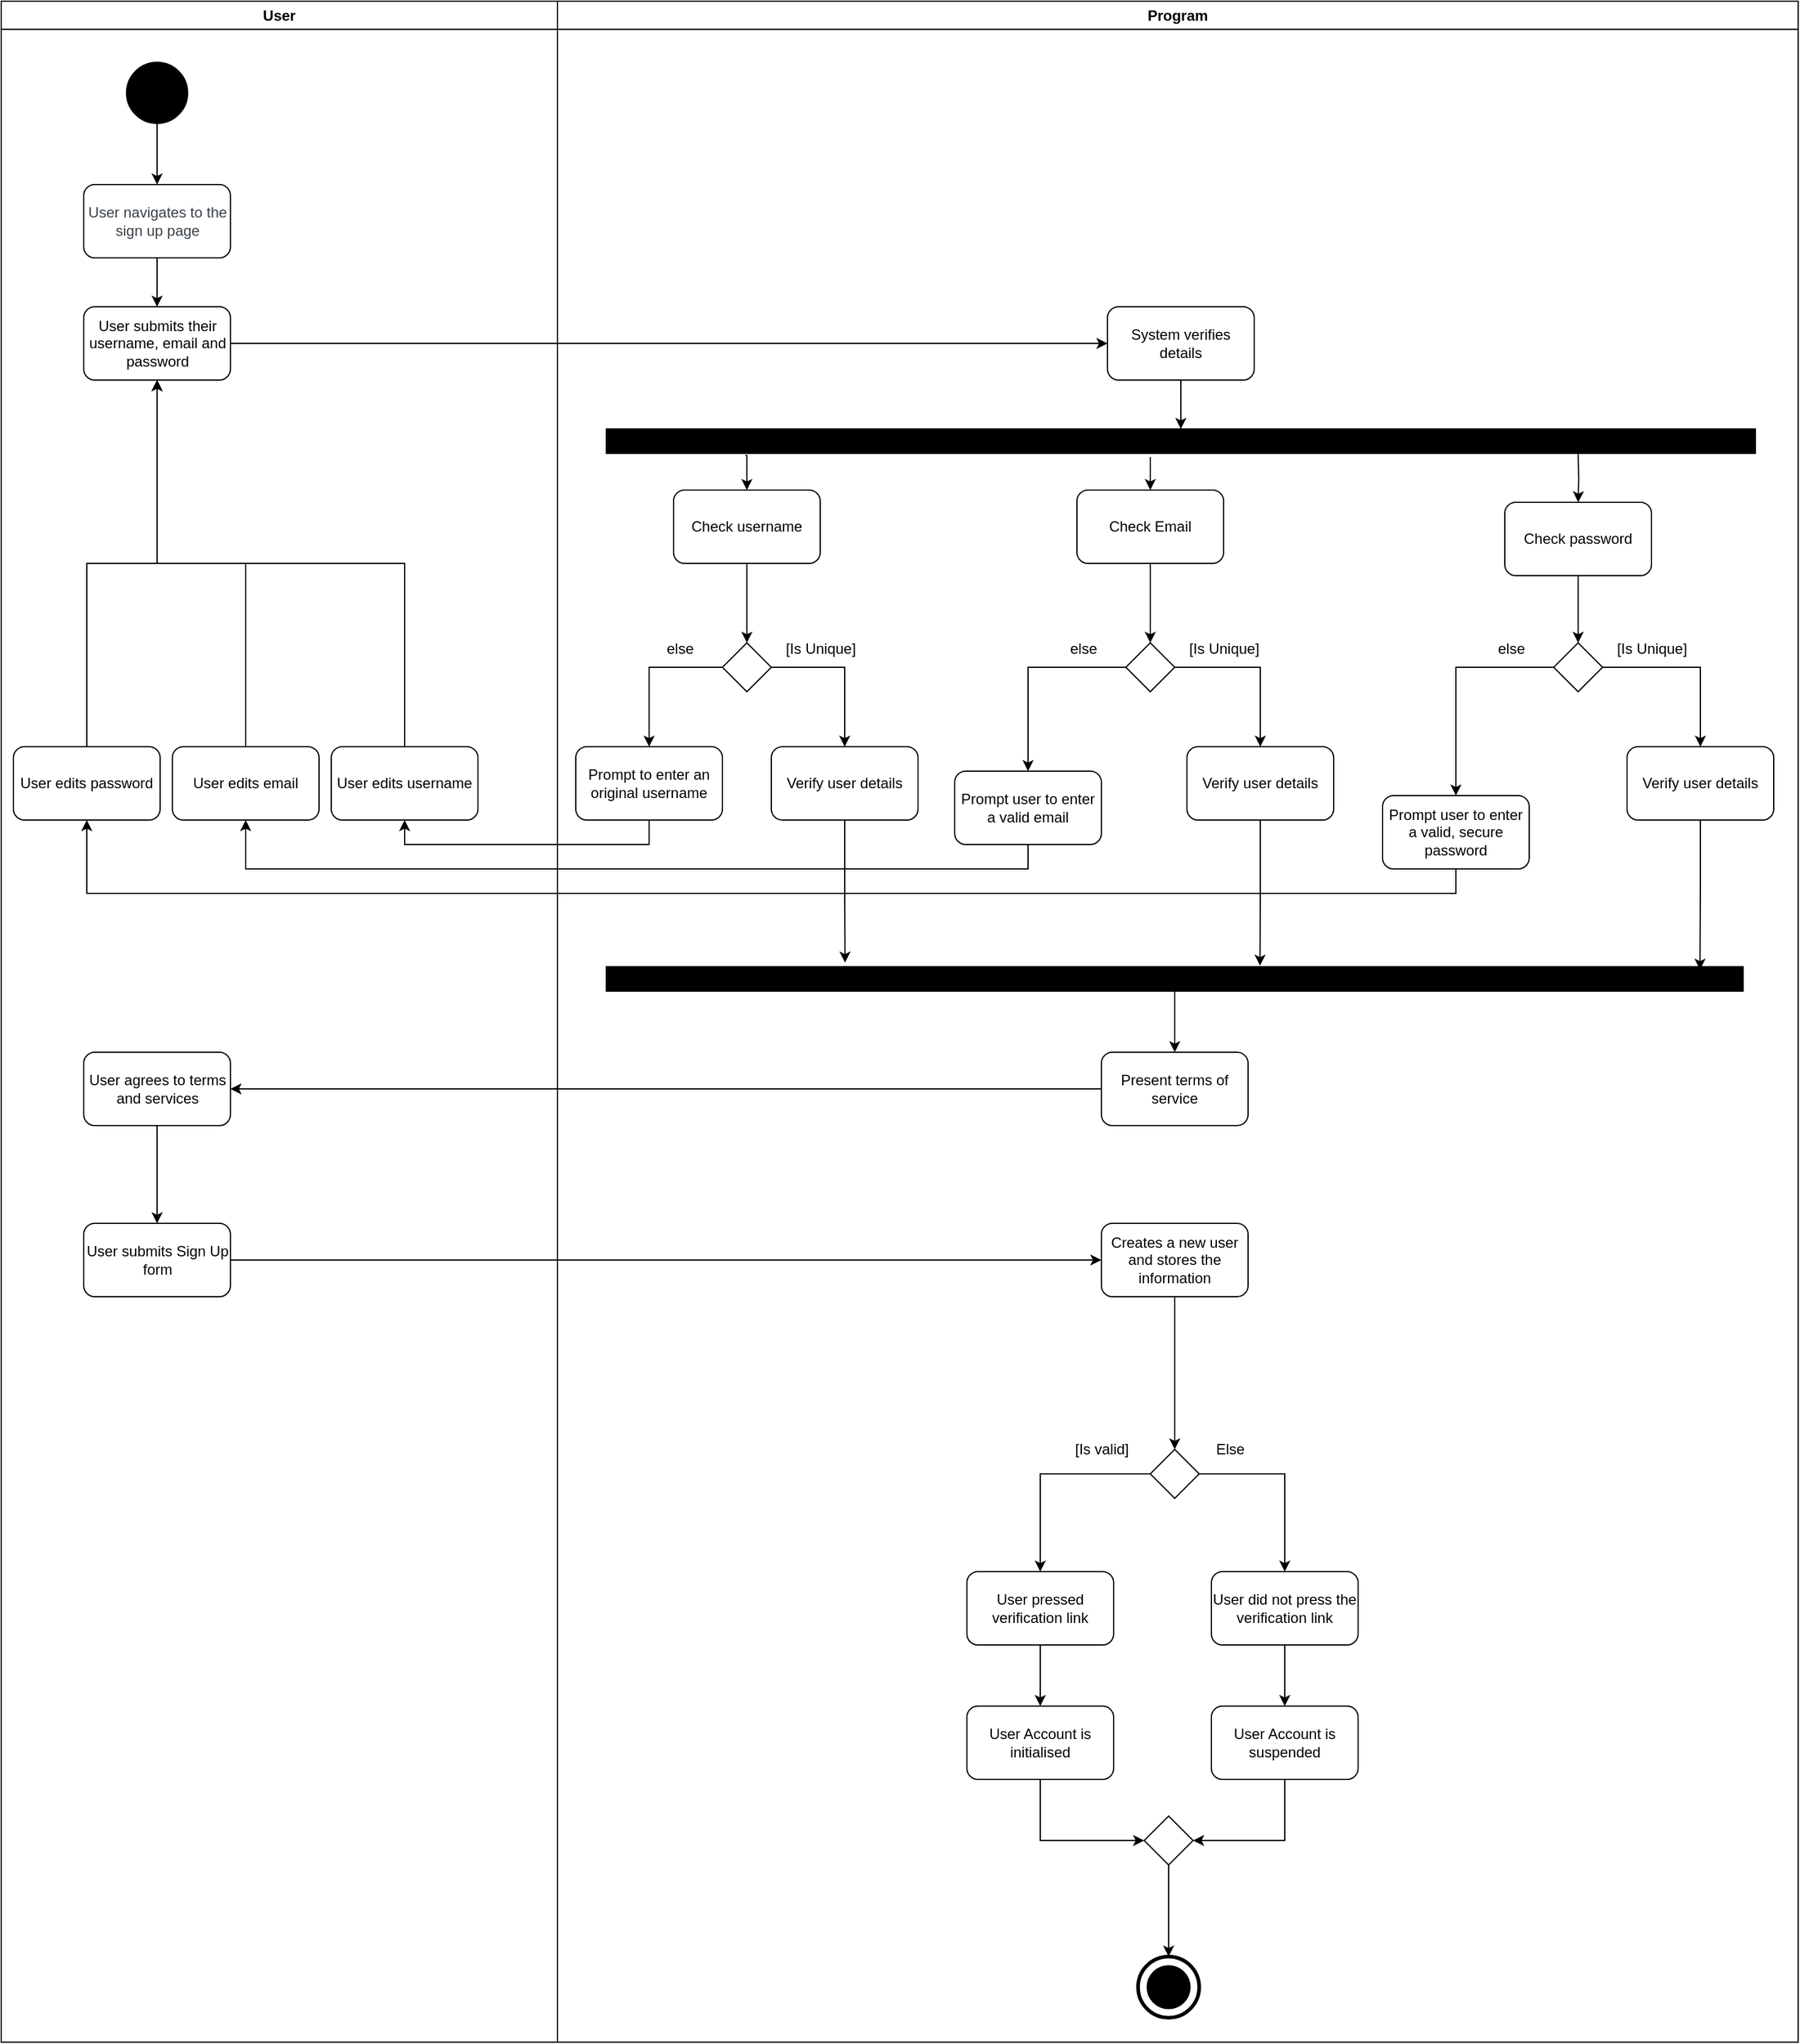 <mxfile version="24.4.4" type="device">
  <diagram name="Page-1" id="mfnypvU7JTdG7bWMHGOg">
    <mxGraphModel dx="2796" dy="868" grid="1" gridSize="10" guides="1" tooltips="1" connect="1" arrows="1" fold="1" page="1" pageScale="1" pageWidth="827" pageHeight="1169" math="0" shadow="0">
      <root>
        <mxCell id="0" />
        <mxCell id="1" parent="0" />
        <mxCell id="zPg9-DdeoBqVfjQdLSbW-1" value="User" style="swimlane;whiteSpace=wrap;html=1;" parent="1" vertex="1">
          <mxGeometry x="-170" y="10" width="455" height="1670" as="geometry" />
        </mxCell>
        <mxCell id="zPg9-DdeoBqVfjQdLSbW-2" value="" style="edgeStyle=orthogonalEdgeStyle;rounded=0;orthogonalLoop=1;jettySize=auto;html=1;" parent="zPg9-DdeoBqVfjQdLSbW-1" source="zPg9-DdeoBqVfjQdLSbW-3" target="zPg9-DdeoBqVfjQdLSbW-6" edge="1">
          <mxGeometry relative="1" as="geometry" />
        </mxCell>
        <mxCell id="zPg9-DdeoBqVfjQdLSbW-3" value="&lt;span data-lucid-content=&quot;{&amp;quot;t&amp;quot;:&amp;quot;User navigates to the sign up page&amp;quot;,&amp;quot;m&amp;quot;:[{&amp;quot;s&amp;quot;:0,&amp;quot;n&amp;quot;:&amp;quot;s&amp;quot;,&amp;quot;v&amp;quot;:22.222,&amp;quot;e&amp;quot;:34},{&amp;quot;s&amp;quot;:0,&amp;quot;n&amp;quot;:&amp;quot;fsp&amp;quot;,&amp;quot;v&amp;quot;:&amp;quot;ss_presetShapeStyle1_textStyle&amp;quot;,&amp;quot;e&amp;quot;:34},{&amp;quot;s&amp;quot;:0,&amp;quot;n&amp;quot;:&amp;quot;fsp2&amp;quot;,&amp;quot;v&amp;quot;:&amp;quot;ss_presetShapeStyle1_textStyle&amp;quot;,&amp;quot;e&amp;quot;:34}]}&quot; data-lucid-type=&quot;application/vnd.lucid.text&quot;&gt;&lt;span style=&quot;color: rgb(58, 65, 74);&quot;&gt;&lt;font style=&quot;font-size: 12px;&quot;&gt;User navigates to the sign up page&lt;/font&gt;&lt;/span&gt;&lt;/span&gt;" style="rounded=1;whiteSpace=wrap;html=1;" parent="zPg9-DdeoBqVfjQdLSbW-1" vertex="1">
          <mxGeometry x="67.5" y="150" width="120" height="60" as="geometry" />
        </mxCell>
        <mxCell id="zPg9-DdeoBqVfjQdLSbW-4" value="" style="edgeStyle=orthogonalEdgeStyle;rounded=0;orthogonalLoop=1;jettySize=auto;html=1;" parent="zPg9-DdeoBqVfjQdLSbW-1" source="zPg9-DdeoBqVfjQdLSbW-5" target="zPg9-DdeoBqVfjQdLSbW-3" edge="1">
          <mxGeometry relative="1" as="geometry" />
        </mxCell>
        <mxCell id="zPg9-DdeoBqVfjQdLSbW-5" value="" style="ellipse;whiteSpace=wrap;html=1;aspect=fixed;fillColor=#000000;" parent="zPg9-DdeoBqVfjQdLSbW-1" vertex="1">
          <mxGeometry x="102.5" y="50" width="50" height="50" as="geometry" />
        </mxCell>
        <mxCell id="zPg9-DdeoBqVfjQdLSbW-6" value="User submits their username, email and password" style="rounded=1;whiteSpace=wrap;html=1;" parent="zPg9-DdeoBqVfjQdLSbW-1" vertex="1">
          <mxGeometry x="67.5" y="250" width="120" height="60" as="geometry" />
        </mxCell>
        <mxCell id="zPg9-DdeoBqVfjQdLSbW-166" value="" style="edgeStyle=orthogonalEdgeStyle;rounded=0;orthogonalLoop=1;jettySize=auto;html=1;" parent="zPg9-DdeoBqVfjQdLSbW-1" source="zPg9-DdeoBqVfjQdLSbW-163" target="zPg9-DdeoBqVfjQdLSbW-165" edge="1">
          <mxGeometry relative="1" as="geometry" />
        </mxCell>
        <mxCell id="zPg9-DdeoBqVfjQdLSbW-163" value="User agrees to terms and services" style="rounded=1;whiteSpace=wrap;html=1;" parent="zPg9-DdeoBqVfjQdLSbW-1" vertex="1">
          <mxGeometry x="67.5" y="860" width="120" height="60" as="geometry" />
        </mxCell>
        <mxCell id="zPg9-DdeoBqVfjQdLSbW-165" value="User submits Sign Up form" style="rounded=1;whiteSpace=wrap;html=1;" parent="zPg9-DdeoBqVfjQdLSbW-1" vertex="1">
          <mxGeometry x="67.5" y="1000" width="120" height="60" as="geometry" />
        </mxCell>
        <mxCell id="zPg9-DdeoBqVfjQdLSbW-208" style="edgeStyle=orthogonalEdgeStyle;rounded=0;orthogonalLoop=1;jettySize=auto;html=1;exitX=0.5;exitY=0;exitDx=0;exitDy=0;entryX=0.5;entryY=1;entryDx=0;entryDy=0;" parent="zPg9-DdeoBqVfjQdLSbW-1" source="zPg9-DdeoBqVfjQdLSbW-188" target="zPg9-DdeoBqVfjQdLSbW-6" edge="1">
          <mxGeometry relative="1" as="geometry">
            <mxPoint x="240" y="380" as="targetPoint" />
          </mxGeometry>
        </mxCell>
        <mxCell id="zPg9-DdeoBqVfjQdLSbW-188" value="User edits username" style="rounded=1;whiteSpace=wrap;html=1;" parent="zPg9-DdeoBqVfjQdLSbW-1" vertex="1">
          <mxGeometry x="270" y="610" width="120" height="60" as="geometry" />
        </mxCell>
        <mxCell id="zPg9-DdeoBqVfjQdLSbW-207" style="edgeStyle=orthogonalEdgeStyle;rounded=0;orthogonalLoop=1;jettySize=auto;html=1;exitX=0.5;exitY=0;exitDx=0;exitDy=0;" parent="zPg9-DdeoBqVfjQdLSbW-1" source="zPg9-DdeoBqVfjQdLSbW-191" target="zPg9-DdeoBqVfjQdLSbW-6" edge="1">
          <mxGeometry relative="1" as="geometry">
            <mxPoint x="130" y="310" as="targetPoint" />
          </mxGeometry>
        </mxCell>
        <mxCell id="zPg9-DdeoBqVfjQdLSbW-191" value="User edits email" style="rounded=1;whiteSpace=wrap;html=1;" parent="zPg9-DdeoBqVfjQdLSbW-1" vertex="1">
          <mxGeometry x="140" y="610" width="120" height="60" as="geometry" />
        </mxCell>
        <mxCell id="zPg9-DdeoBqVfjQdLSbW-206" style="edgeStyle=orthogonalEdgeStyle;rounded=0;orthogonalLoop=1;jettySize=auto;html=1;exitX=0.5;exitY=0;exitDx=0;exitDy=0;entryX=0.5;entryY=1;entryDx=0;entryDy=0;" parent="zPg9-DdeoBqVfjQdLSbW-1" source="zPg9-DdeoBqVfjQdLSbW-203" target="zPg9-DdeoBqVfjQdLSbW-6" edge="1">
          <mxGeometry relative="1" as="geometry" />
        </mxCell>
        <mxCell id="zPg9-DdeoBqVfjQdLSbW-203" value="User edits password" style="rounded=1;whiteSpace=wrap;html=1;" parent="zPg9-DdeoBqVfjQdLSbW-1" vertex="1">
          <mxGeometry x="10" y="610" width="120" height="60" as="geometry" />
        </mxCell>
        <mxCell id="zPg9-DdeoBqVfjQdLSbW-10" value="Program" style="swimlane;whiteSpace=wrap;html=1;" parent="1" vertex="1">
          <mxGeometry x="285" y="10" width="1015" height="1670" as="geometry" />
        </mxCell>
        <mxCell id="zPg9-DdeoBqVfjQdLSbW-49" style="edgeStyle=orthogonalEdgeStyle;rounded=0;orthogonalLoop=1;jettySize=auto;html=1;exitX=0;exitY=0.5;exitDx=0;exitDy=0;entryX=0.5;entryY=0;entryDx=0;entryDy=0;" parent="zPg9-DdeoBqVfjQdLSbW-10" source="zPg9-DdeoBqVfjQdLSbW-32" target="zPg9-DdeoBqVfjQdLSbW-35" edge="1">
          <mxGeometry relative="1" as="geometry">
            <mxPoint x="75" y="575" as="targetPoint" />
          </mxGeometry>
        </mxCell>
        <mxCell id="zPg9-DdeoBqVfjQdLSbW-50" style="edgeStyle=orthogonalEdgeStyle;rounded=0;orthogonalLoop=1;jettySize=auto;html=1;exitX=1;exitY=0.5;exitDx=0;exitDy=0;entryX=0.5;entryY=0;entryDx=0;entryDy=0;" parent="zPg9-DdeoBqVfjQdLSbW-10" source="zPg9-DdeoBqVfjQdLSbW-32" target="zPg9-DdeoBqVfjQdLSbW-40" edge="1">
          <mxGeometry relative="1" as="geometry" />
        </mxCell>
        <mxCell id="zPg9-DdeoBqVfjQdLSbW-32" value="" style="rhombus;whiteSpace=wrap;html=1;" parent="zPg9-DdeoBqVfjQdLSbW-10" vertex="1">
          <mxGeometry x="135" y="525" width="40" height="40" as="geometry" />
        </mxCell>
        <mxCell id="zPg9-DdeoBqVfjQdLSbW-134" style="edgeStyle=orthogonalEdgeStyle;rounded=0;orthogonalLoop=1;jettySize=auto;html=1;exitX=0;exitY=0.5;exitDx=0;exitDy=0;" parent="zPg9-DdeoBqVfjQdLSbW-10" source="zPg9-DdeoBqVfjQdLSbW-44" target="zPg9-DdeoBqVfjQdLSbW-133" edge="1">
          <mxGeometry relative="1" as="geometry" />
        </mxCell>
        <mxCell id="zPg9-DdeoBqVfjQdLSbW-136" style="edgeStyle=orthogonalEdgeStyle;rounded=0;orthogonalLoop=1;jettySize=auto;html=1;exitX=1;exitY=0.5;exitDx=0;exitDy=0;entryX=0.5;entryY=0;entryDx=0;entryDy=0;" parent="zPg9-DdeoBqVfjQdLSbW-10" source="zPg9-DdeoBqVfjQdLSbW-44" target="zPg9-DdeoBqVfjQdLSbW-135" edge="1">
          <mxGeometry relative="1" as="geometry">
            <mxPoint x="575" y="570" as="targetPoint" />
          </mxGeometry>
        </mxCell>
        <mxCell id="zPg9-DdeoBqVfjQdLSbW-44" value="" style="rhombus;whiteSpace=wrap;html=1;" parent="zPg9-DdeoBqVfjQdLSbW-10" vertex="1">
          <mxGeometry x="465" y="525" width="40" height="40" as="geometry" />
        </mxCell>
        <mxCell id="zPg9-DdeoBqVfjQdLSbW-155" style="edgeStyle=orthogonalEdgeStyle;rounded=0;orthogonalLoop=1;jettySize=auto;html=1;exitX=0.5;exitY=1;exitDx=0;exitDy=0;entryX=0.5;entryY=0;entryDx=0;entryDy=0;" parent="zPg9-DdeoBqVfjQdLSbW-10" source="zPg9-DdeoBqVfjQdLSbW-45" target="zPg9-DdeoBqVfjQdLSbW-51" edge="1">
          <mxGeometry relative="1" as="geometry" />
        </mxCell>
        <mxCell id="zPg9-DdeoBqVfjQdLSbW-45" value="System verifies details" style="rounded=1;whiteSpace=wrap;html=1;" parent="zPg9-DdeoBqVfjQdLSbW-10" vertex="1">
          <mxGeometry x="450" y="250" width="120" height="60" as="geometry" />
        </mxCell>
        <mxCell id="zPg9-DdeoBqVfjQdLSbW-33" value="[Is Unique]" style="text;html=1;align=center;verticalAlign=middle;resizable=0;points=[];autosize=1;strokeColor=none;fillColor=none;" parent="zPg9-DdeoBqVfjQdLSbW-10" vertex="1">
          <mxGeometry x="175" y="515" width="80" height="30" as="geometry" />
        </mxCell>
        <mxCell id="zPg9-DdeoBqVfjQdLSbW-40" value="Verify user details" style="rounded=1;whiteSpace=wrap;html=1;" parent="zPg9-DdeoBqVfjQdLSbW-10" vertex="1">
          <mxGeometry x="175" y="610" width="120" height="60" as="geometry" />
        </mxCell>
        <mxCell id="zPg9-DdeoBqVfjQdLSbW-35" value="Prompt to enter an original username" style="rounded=1;whiteSpace=wrap;html=1;" parent="zPg9-DdeoBqVfjQdLSbW-10" vertex="1">
          <mxGeometry x="15" y="610" width="120" height="60" as="geometry" />
        </mxCell>
        <mxCell id="zPg9-DdeoBqVfjQdLSbW-51" value="" style="rounded=0;whiteSpace=wrap;html=1;fillColor=#000000;" parent="zPg9-DdeoBqVfjQdLSbW-10" vertex="1">
          <mxGeometry x="40" y="350" width="940" height="20" as="geometry" />
        </mxCell>
        <mxCell id="zPg9-DdeoBqVfjQdLSbW-36" value="else" style="text;html=1;align=center;verticalAlign=middle;resizable=0;points=[];autosize=1;strokeColor=none;fillColor=none;" parent="zPg9-DdeoBqVfjQdLSbW-10" vertex="1">
          <mxGeometry x="75" y="515" width="50" height="30" as="geometry" />
        </mxCell>
        <mxCell id="zPg9-DdeoBqVfjQdLSbW-87" style="edgeStyle=orthogonalEdgeStyle;rounded=0;orthogonalLoop=1;jettySize=auto;html=1;exitX=0.5;exitY=1;exitDx=0;exitDy=0;entryX=0.5;entryY=0;entryDx=0;entryDy=0;" parent="zPg9-DdeoBqVfjQdLSbW-10" source="zPg9-DdeoBqVfjQdLSbW-54" target="zPg9-DdeoBqVfjQdLSbW-32" edge="1">
          <mxGeometry relative="1" as="geometry" />
        </mxCell>
        <mxCell id="zPg9-DdeoBqVfjQdLSbW-54" value="Check username" style="rounded=1;whiteSpace=wrap;html=1;" parent="zPg9-DdeoBqVfjQdLSbW-10" vertex="1">
          <mxGeometry x="95" y="400" width="120" height="60" as="geometry" />
        </mxCell>
        <mxCell id="zPg9-DdeoBqVfjQdLSbW-83" value="" style="edgeStyle=orthogonalEdgeStyle;rounded=0;orthogonalLoop=1;jettySize=auto;html=1;exitX=0.121;exitY=1.083;exitDx=0;exitDy=0;exitPerimeter=0;entryX=0.5;entryY=0;entryDx=0;entryDy=0;" parent="zPg9-DdeoBqVfjQdLSbW-10" source="zPg9-DdeoBqVfjQdLSbW-51" target="zPg9-DdeoBqVfjQdLSbW-54" edge="1">
          <mxGeometry relative="1" as="geometry">
            <mxPoint x="394.58" y="435" as="sourcePoint" />
            <mxPoint x="394.58" y="515" as="targetPoint" />
          </mxGeometry>
        </mxCell>
        <mxCell id="zPg9-DdeoBqVfjQdLSbW-86" value="" style="edgeStyle=orthogonalEdgeStyle;rounded=0;orthogonalLoop=1;jettySize=auto;html=1;entryX=0.5;entryY=0;entryDx=0;entryDy=0;" parent="zPg9-DdeoBqVfjQdLSbW-10" target="zPg9-DdeoBqVfjQdLSbW-106" edge="1">
          <mxGeometry relative="1" as="geometry">
            <mxPoint x="485" y="373" as="sourcePoint" />
            <mxPoint x="465.0" y="540" as="targetPoint" />
            <Array as="points">
              <mxPoint x="485" y="373" />
            </Array>
          </mxGeometry>
        </mxCell>
        <mxCell id="zPg9-DdeoBqVfjQdLSbW-110" value="" style="edgeStyle=orthogonalEdgeStyle;rounded=0;orthogonalLoop=1;jettySize=auto;html=1;" parent="zPg9-DdeoBqVfjQdLSbW-10" source="zPg9-DdeoBqVfjQdLSbW-106" target="zPg9-DdeoBqVfjQdLSbW-44" edge="1">
          <mxGeometry relative="1" as="geometry" />
        </mxCell>
        <mxCell id="zPg9-DdeoBqVfjQdLSbW-106" value="Check Email" style="rounded=1;whiteSpace=wrap;html=1;" parent="zPg9-DdeoBqVfjQdLSbW-10" vertex="1">
          <mxGeometry x="425" y="400" width="120" height="60" as="geometry" />
        </mxCell>
        <mxCell id="zPg9-DdeoBqVfjQdLSbW-111" value="" style="edgeStyle=orthogonalEdgeStyle;rounded=0;orthogonalLoop=1;jettySize=auto;html=1;" parent="zPg9-DdeoBqVfjQdLSbW-10" source="zPg9-DdeoBqVfjQdLSbW-108" target="zPg9-DdeoBqVfjQdLSbW-109" edge="1">
          <mxGeometry relative="1" as="geometry" />
        </mxCell>
        <mxCell id="zPg9-DdeoBqVfjQdLSbW-108" value="Check password" style="rounded=1;whiteSpace=wrap;html=1;" parent="zPg9-DdeoBqVfjQdLSbW-10" vertex="1">
          <mxGeometry x="775" y="410" width="120" height="60" as="geometry" />
        </mxCell>
        <mxCell id="zPg9-DdeoBqVfjQdLSbW-140" style="edgeStyle=orthogonalEdgeStyle;rounded=0;orthogonalLoop=1;jettySize=auto;html=1;exitX=0;exitY=0.5;exitDx=0;exitDy=0;entryX=0.5;entryY=0;entryDx=0;entryDy=0;" parent="zPg9-DdeoBqVfjQdLSbW-10" source="zPg9-DdeoBqVfjQdLSbW-109" target="zPg9-DdeoBqVfjQdLSbW-138" edge="1">
          <mxGeometry relative="1" as="geometry" />
        </mxCell>
        <mxCell id="zPg9-DdeoBqVfjQdLSbW-141" style="edgeStyle=orthogonalEdgeStyle;rounded=0;orthogonalLoop=1;jettySize=auto;html=1;exitX=1;exitY=0.5;exitDx=0;exitDy=0;" parent="zPg9-DdeoBqVfjQdLSbW-10" source="zPg9-DdeoBqVfjQdLSbW-109" target="zPg9-DdeoBqVfjQdLSbW-139" edge="1">
          <mxGeometry relative="1" as="geometry" />
        </mxCell>
        <mxCell id="zPg9-DdeoBqVfjQdLSbW-109" value="" style="rhombus;whiteSpace=wrap;html=1;" parent="zPg9-DdeoBqVfjQdLSbW-10" vertex="1">
          <mxGeometry x="815" y="525" width="40" height="40" as="geometry" />
        </mxCell>
        <mxCell id="zPg9-DdeoBqVfjQdLSbW-133" value="Prompt user to enter a valid email" style="rounded=1;whiteSpace=wrap;html=1;" parent="zPg9-DdeoBqVfjQdLSbW-10" vertex="1">
          <mxGeometry x="325" y="630" width="120" height="60" as="geometry" />
        </mxCell>
        <mxCell id="zPg9-DdeoBqVfjQdLSbW-135" value="Verify user details" style="rounded=1;whiteSpace=wrap;html=1;" parent="zPg9-DdeoBqVfjQdLSbW-10" vertex="1">
          <mxGeometry x="515" y="610" width="120" height="60" as="geometry" />
        </mxCell>
        <mxCell id="zPg9-DdeoBqVfjQdLSbW-137" value="" style="edgeStyle=orthogonalEdgeStyle;rounded=0;orthogonalLoop=1;jettySize=auto;html=1;" parent="zPg9-DdeoBqVfjQdLSbW-10" edge="1">
          <mxGeometry relative="1" as="geometry">
            <mxPoint x="835" y="370" as="sourcePoint" />
            <mxPoint x="835" y="410" as="targetPoint" />
          </mxGeometry>
        </mxCell>
        <mxCell id="zPg9-DdeoBqVfjQdLSbW-138" value="Prompt user to enter a valid, secure password" style="rounded=1;whiteSpace=wrap;html=1;" parent="zPg9-DdeoBqVfjQdLSbW-10" vertex="1">
          <mxGeometry x="675" y="650" width="120" height="60" as="geometry" />
        </mxCell>
        <mxCell id="zPg9-DdeoBqVfjQdLSbW-139" value="Verify user details" style="rounded=1;whiteSpace=wrap;html=1;" parent="zPg9-DdeoBqVfjQdLSbW-10" vertex="1">
          <mxGeometry x="875" y="610" width="120" height="60" as="geometry" />
        </mxCell>
        <mxCell id="zPg9-DdeoBqVfjQdLSbW-142" value="[Is Unique]" style="text;html=1;align=center;verticalAlign=middle;resizable=0;points=[];autosize=1;strokeColor=none;fillColor=none;" parent="zPg9-DdeoBqVfjQdLSbW-10" vertex="1">
          <mxGeometry x="505" y="515" width="80" height="30" as="geometry" />
        </mxCell>
        <mxCell id="zPg9-DdeoBqVfjQdLSbW-143" value="else" style="text;html=1;align=center;verticalAlign=middle;resizable=0;points=[];autosize=1;strokeColor=none;fillColor=none;" parent="zPg9-DdeoBqVfjQdLSbW-10" vertex="1">
          <mxGeometry x="405" y="515" width="50" height="30" as="geometry" />
        </mxCell>
        <mxCell id="zPg9-DdeoBqVfjQdLSbW-144" value="[Is Unique]" style="text;html=1;align=center;verticalAlign=middle;resizable=0;points=[];autosize=1;strokeColor=none;fillColor=none;" parent="zPg9-DdeoBqVfjQdLSbW-10" vertex="1">
          <mxGeometry x="855" y="515" width="80" height="30" as="geometry" />
        </mxCell>
        <mxCell id="zPg9-DdeoBqVfjQdLSbW-145" value="else" style="text;html=1;align=center;verticalAlign=middle;resizable=0;points=[];autosize=1;strokeColor=none;fillColor=none;" parent="zPg9-DdeoBqVfjQdLSbW-10" vertex="1">
          <mxGeometry x="755" y="515" width="50" height="30" as="geometry" />
        </mxCell>
        <mxCell id="zPg9-DdeoBqVfjQdLSbW-162" style="edgeStyle=orthogonalEdgeStyle;rounded=0;orthogonalLoop=1;jettySize=auto;html=1;exitX=0.5;exitY=1;exitDx=0;exitDy=0;entryX=0.5;entryY=0;entryDx=0;entryDy=0;" parent="zPg9-DdeoBqVfjQdLSbW-10" source="zPg9-DdeoBqVfjQdLSbW-154" target="zPg9-DdeoBqVfjQdLSbW-11" edge="1">
          <mxGeometry relative="1" as="geometry" />
        </mxCell>
        <mxCell id="zPg9-DdeoBqVfjQdLSbW-154" value="" style="rounded=0;whiteSpace=wrap;html=1;fillColor=#000000;" parent="zPg9-DdeoBqVfjQdLSbW-10" vertex="1">
          <mxGeometry x="40" y="790" width="930" height="20" as="geometry" />
        </mxCell>
        <mxCell id="zPg9-DdeoBqVfjQdLSbW-157" style="edgeStyle=orthogonalEdgeStyle;rounded=0;orthogonalLoop=1;jettySize=auto;html=1;exitX=0.5;exitY=1;exitDx=0;exitDy=0;entryX=0.21;entryY=-0.167;entryDx=0;entryDy=0;entryPerimeter=0;" parent="zPg9-DdeoBqVfjQdLSbW-10" source="zPg9-DdeoBqVfjQdLSbW-40" target="zPg9-DdeoBqVfjQdLSbW-154" edge="1">
          <mxGeometry relative="1" as="geometry" />
        </mxCell>
        <mxCell id="zPg9-DdeoBqVfjQdLSbW-159" style="edgeStyle=orthogonalEdgeStyle;rounded=0;orthogonalLoop=1;jettySize=auto;html=1;exitX=0.5;exitY=1;exitDx=0;exitDy=0;entryX=0.575;entryY=-0.042;entryDx=0;entryDy=0;entryPerimeter=0;" parent="zPg9-DdeoBqVfjQdLSbW-10" source="zPg9-DdeoBqVfjQdLSbW-135" target="zPg9-DdeoBqVfjQdLSbW-154" edge="1">
          <mxGeometry relative="1" as="geometry" />
        </mxCell>
        <mxCell id="zPg9-DdeoBqVfjQdLSbW-161" style="edgeStyle=orthogonalEdgeStyle;rounded=0;orthogonalLoop=1;jettySize=auto;html=1;exitX=0.5;exitY=1;exitDx=0;exitDy=0;entryX=0.962;entryY=0.125;entryDx=0;entryDy=0;entryPerimeter=0;" parent="zPg9-DdeoBqVfjQdLSbW-10" source="zPg9-DdeoBqVfjQdLSbW-139" target="zPg9-DdeoBqVfjQdLSbW-154" edge="1">
          <mxGeometry relative="1" as="geometry" />
        </mxCell>
        <mxCell id="zPg9-DdeoBqVfjQdLSbW-11" value="Present terms of service" style="rounded=1;whiteSpace=wrap;html=1;" parent="zPg9-DdeoBqVfjQdLSbW-10" vertex="1">
          <mxGeometry x="445" y="860" width="120" height="60" as="geometry" />
        </mxCell>
        <mxCell id="zPg9-DdeoBqVfjQdLSbW-187" style="edgeStyle=orthogonalEdgeStyle;rounded=0;orthogonalLoop=1;jettySize=auto;html=1;exitX=0.5;exitY=1;exitDx=0;exitDy=0;entryX=0.5;entryY=0;entryDx=0;entryDy=0;" parent="zPg9-DdeoBqVfjQdLSbW-10" source="zPg9-DdeoBqVfjQdLSbW-167" target="zPg9-DdeoBqVfjQdLSbW-171" edge="1">
          <mxGeometry relative="1" as="geometry" />
        </mxCell>
        <mxCell id="zPg9-DdeoBqVfjQdLSbW-167" value="Creates a new user and stores the information" style="rounded=1;whiteSpace=wrap;html=1;" parent="zPg9-DdeoBqVfjQdLSbW-10" vertex="1">
          <mxGeometry x="445" y="1000" width="120" height="60" as="geometry" />
        </mxCell>
        <mxCell id="zPg9-DdeoBqVfjQdLSbW-169" style="edgeStyle=orthogonalEdgeStyle;rounded=0;orthogonalLoop=1;jettySize=auto;html=1;exitX=0;exitY=0.5;exitDx=0;exitDy=0;entryX=0.5;entryY=0;entryDx=0;entryDy=0;" parent="zPg9-DdeoBqVfjQdLSbW-10" source="zPg9-DdeoBqVfjQdLSbW-171" target="zPg9-DdeoBqVfjQdLSbW-173" edge="1">
          <mxGeometry relative="1" as="geometry" />
        </mxCell>
        <mxCell id="zPg9-DdeoBqVfjQdLSbW-170" style="edgeStyle=orthogonalEdgeStyle;rounded=0;orthogonalLoop=1;jettySize=auto;html=1;exitX=1;exitY=0.5;exitDx=0;exitDy=0;entryX=0.5;entryY=0;entryDx=0;entryDy=0;" parent="zPg9-DdeoBqVfjQdLSbW-10" source="zPg9-DdeoBqVfjQdLSbW-171" target="zPg9-DdeoBqVfjQdLSbW-175" edge="1">
          <mxGeometry relative="1" as="geometry" />
        </mxCell>
        <mxCell id="zPg9-DdeoBqVfjQdLSbW-171" value="" style="rhombus;whiteSpace=wrap;html=1;" parent="zPg9-DdeoBqVfjQdLSbW-10" vertex="1">
          <mxGeometry x="485" y="1185" width="40" height="40" as="geometry" />
        </mxCell>
        <mxCell id="zPg9-DdeoBqVfjQdLSbW-172" value="" style="edgeStyle=orthogonalEdgeStyle;rounded=0;orthogonalLoop=1;jettySize=auto;html=1;" parent="zPg9-DdeoBqVfjQdLSbW-10" source="zPg9-DdeoBqVfjQdLSbW-173" target="zPg9-DdeoBqVfjQdLSbW-179" edge="1">
          <mxGeometry relative="1" as="geometry" />
        </mxCell>
        <mxCell id="zPg9-DdeoBqVfjQdLSbW-173" value="User pressed verification link" style="rounded=1;whiteSpace=wrap;html=1;" parent="zPg9-DdeoBqVfjQdLSbW-10" vertex="1">
          <mxGeometry x="335" y="1285" width="120" height="60" as="geometry" />
        </mxCell>
        <mxCell id="zPg9-DdeoBqVfjQdLSbW-174" value="" style="edgeStyle=orthogonalEdgeStyle;rounded=0;orthogonalLoop=1;jettySize=auto;html=1;" parent="zPg9-DdeoBqVfjQdLSbW-10" source="zPg9-DdeoBqVfjQdLSbW-175" target="zPg9-DdeoBqVfjQdLSbW-177" edge="1">
          <mxGeometry relative="1" as="geometry" />
        </mxCell>
        <mxCell id="zPg9-DdeoBqVfjQdLSbW-175" value="User did not press the verification link" style="rounded=1;whiteSpace=wrap;html=1;" parent="zPg9-DdeoBqVfjQdLSbW-10" vertex="1">
          <mxGeometry x="535" y="1285" width="120" height="60" as="geometry" />
        </mxCell>
        <mxCell id="zPg9-DdeoBqVfjQdLSbW-176" style="edgeStyle=orthogonalEdgeStyle;rounded=0;orthogonalLoop=1;jettySize=auto;html=1;exitX=0.5;exitY=1;exitDx=0;exitDy=0;entryX=1;entryY=0.5;entryDx=0;entryDy=0;" parent="zPg9-DdeoBqVfjQdLSbW-10" source="zPg9-DdeoBqVfjQdLSbW-177" target="zPg9-DdeoBqVfjQdLSbW-181" edge="1">
          <mxGeometry relative="1" as="geometry" />
        </mxCell>
        <mxCell id="zPg9-DdeoBqVfjQdLSbW-177" value="User Account is suspended" style="rounded=1;whiteSpace=wrap;html=1;" parent="zPg9-DdeoBqVfjQdLSbW-10" vertex="1">
          <mxGeometry x="535" y="1395" width="120" height="60" as="geometry" />
        </mxCell>
        <mxCell id="zPg9-DdeoBqVfjQdLSbW-178" style="edgeStyle=orthogonalEdgeStyle;rounded=0;orthogonalLoop=1;jettySize=auto;html=1;exitX=0.5;exitY=1;exitDx=0;exitDy=0;entryX=0;entryY=0.5;entryDx=0;entryDy=0;" parent="zPg9-DdeoBqVfjQdLSbW-10" source="zPg9-DdeoBqVfjQdLSbW-179" target="zPg9-DdeoBqVfjQdLSbW-181" edge="1">
          <mxGeometry relative="1" as="geometry" />
        </mxCell>
        <mxCell id="zPg9-DdeoBqVfjQdLSbW-179" value="User Account is initialised" style="rounded=1;whiteSpace=wrap;html=1;" parent="zPg9-DdeoBqVfjQdLSbW-10" vertex="1">
          <mxGeometry x="335" y="1395" width="120" height="60" as="geometry" />
        </mxCell>
        <mxCell id="zPg9-DdeoBqVfjQdLSbW-180" style="edgeStyle=orthogonalEdgeStyle;rounded=0;orthogonalLoop=1;jettySize=auto;html=1;exitX=0.5;exitY=1;exitDx=0;exitDy=0;entryX=0.5;entryY=0;entryDx=0;entryDy=0;entryPerimeter=0;" parent="zPg9-DdeoBqVfjQdLSbW-10" source="zPg9-DdeoBqVfjQdLSbW-181" target="bMhkKMdwVl2Yt3h94EEw-2" edge="1">
          <mxGeometry relative="1" as="geometry">
            <mxPoint x="500" y="1595" as="targetPoint" />
          </mxGeometry>
        </mxCell>
        <mxCell id="zPg9-DdeoBqVfjQdLSbW-181" value="" style="rhombus;whiteSpace=wrap;html=1;" parent="zPg9-DdeoBqVfjQdLSbW-10" vertex="1">
          <mxGeometry x="480" y="1485" width="40" height="40" as="geometry" />
        </mxCell>
        <mxCell id="zPg9-DdeoBqVfjQdLSbW-183" value="[Is valid]" style="text;html=1;align=center;verticalAlign=middle;resizable=0;points=[];autosize=1;strokeColor=none;fillColor=none;" parent="zPg9-DdeoBqVfjQdLSbW-10" vertex="1">
          <mxGeometry x="410" y="1170" width="70" height="30" as="geometry" />
        </mxCell>
        <mxCell id="zPg9-DdeoBqVfjQdLSbW-184" value="Else" style="text;html=1;align=center;verticalAlign=middle;resizable=0;points=[];autosize=1;strokeColor=none;fillColor=none;" parent="zPg9-DdeoBqVfjQdLSbW-10" vertex="1">
          <mxGeometry x="525" y="1170" width="50" height="30" as="geometry" />
        </mxCell>
        <mxCell id="bMhkKMdwVl2Yt3h94EEw-1" value="" style="group" vertex="1" connectable="0" parent="zPg9-DdeoBqVfjQdLSbW-10">
          <mxGeometry x="475" y="1600" width="50" height="50" as="geometry" />
        </mxCell>
        <mxCell id="bMhkKMdwVl2Yt3h94EEw-2" value="" style="ellipse;whiteSpace=wrap;html=1;aspect=fixed;fillColor=none;strokeWidth=3;movable=1;resizable=1;rotatable=1;deletable=1;editable=1;locked=0;connectable=1;" vertex="1" parent="bMhkKMdwVl2Yt3h94EEw-1">
          <mxGeometry width="50" height="50" as="geometry" />
        </mxCell>
        <mxCell id="bMhkKMdwVl2Yt3h94EEw-3" value="" style="ellipse;whiteSpace=wrap;html=1;aspect=fixed;fillColor=#000000;movable=1;resizable=1;rotatable=1;deletable=1;editable=1;locked=0;connectable=1;" vertex="1" parent="bMhkKMdwVl2Yt3h94EEw-1">
          <mxGeometry x="7.5" y="7.5" width="35" height="35" as="geometry" />
        </mxCell>
        <mxCell id="zPg9-DdeoBqVfjQdLSbW-46" style="edgeStyle=orthogonalEdgeStyle;rounded=0;orthogonalLoop=1;jettySize=auto;html=1;exitX=1;exitY=0.5;exitDx=0;exitDy=0;" parent="1" source="zPg9-DdeoBqVfjQdLSbW-6" target="zPg9-DdeoBqVfjQdLSbW-45" edge="1">
          <mxGeometry relative="1" as="geometry" />
        </mxCell>
        <mxCell id="zPg9-DdeoBqVfjQdLSbW-164" style="edgeStyle=orthogonalEdgeStyle;rounded=0;orthogonalLoop=1;jettySize=auto;html=1;exitX=0;exitY=0.5;exitDx=0;exitDy=0;entryX=1;entryY=0.5;entryDx=0;entryDy=0;" parent="1" source="zPg9-DdeoBqVfjQdLSbW-11" target="zPg9-DdeoBqVfjQdLSbW-163" edge="1">
          <mxGeometry relative="1" as="geometry" />
        </mxCell>
        <mxCell id="zPg9-DdeoBqVfjQdLSbW-168" style="edgeStyle=orthogonalEdgeStyle;rounded=0;orthogonalLoop=1;jettySize=auto;html=1;exitX=1;exitY=0.5;exitDx=0;exitDy=0;" parent="1" source="zPg9-DdeoBqVfjQdLSbW-165" target="zPg9-DdeoBqVfjQdLSbW-167" edge="1">
          <mxGeometry relative="1" as="geometry" />
        </mxCell>
        <mxCell id="zPg9-DdeoBqVfjQdLSbW-190" style="edgeStyle=orthogonalEdgeStyle;rounded=0;orthogonalLoop=1;jettySize=auto;html=1;exitX=0.5;exitY=1;exitDx=0;exitDy=0;entryX=0.5;entryY=1;entryDx=0;entryDy=0;" parent="1" source="zPg9-DdeoBqVfjQdLSbW-35" target="zPg9-DdeoBqVfjQdLSbW-188" edge="1">
          <mxGeometry relative="1" as="geometry" />
        </mxCell>
        <mxCell id="zPg9-DdeoBqVfjQdLSbW-204" style="edgeStyle=orthogonalEdgeStyle;rounded=0;orthogonalLoop=1;jettySize=auto;html=1;exitX=0.5;exitY=1;exitDx=0;exitDy=0;entryX=0.5;entryY=1;entryDx=0;entryDy=0;" parent="1" source="zPg9-DdeoBqVfjQdLSbW-133" target="zPg9-DdeoBqVfjQdLSbW-191" edge="1">
          <mxGeometry relative="1" as="geometry" />
        </mxCell>
        <mxCell id="zPg9-DdeoBqVfjQdLSbW-205" style="edgeStyle=orthogonalEdgeStyle;rounded=0;orthogonalLoop=1;jettySize=auto;html=1;exitX=0.5;exitY=1;exitDx=0;exitDy=0;entryX=0.5;entryY=1;entryDx=0;entryDy=0;" parent="1" source="zPg9-DdeoBqVfjQdLSbW-138" target="zPg9-DdeoBqVfjQdLSbW-203" edge="1">
          <mxGeometry relative="1" as="geometry" />
        </mxCell>
      </root>
    </mxGraphModel>
  </diagram>
</mxfile>

